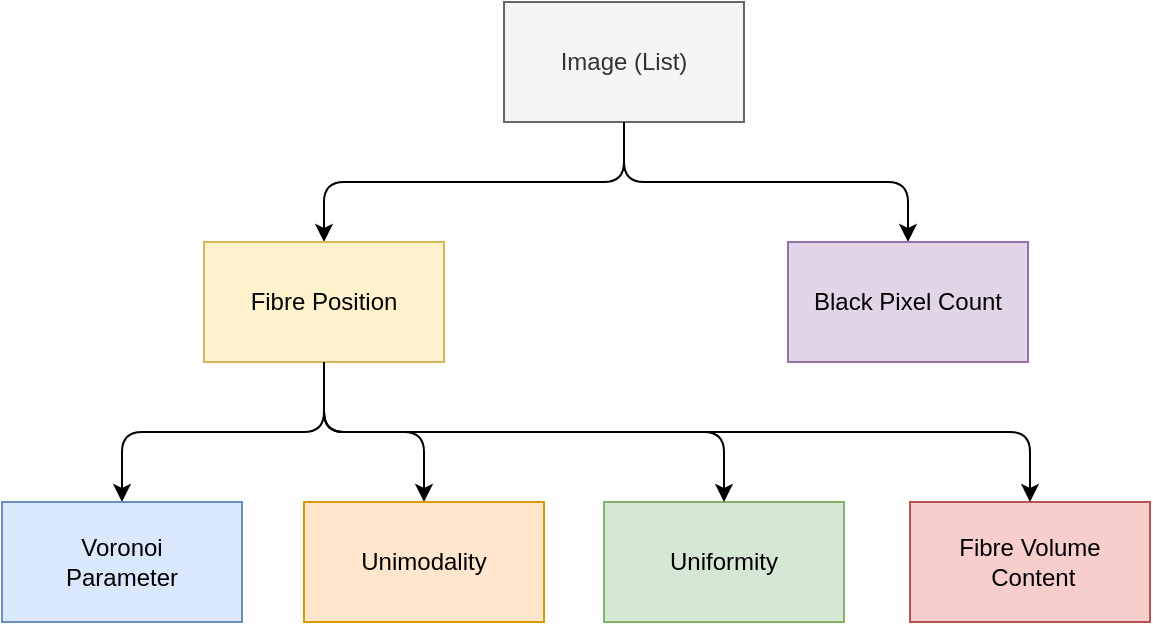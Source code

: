 <mxfile version="21.2.3" type="github">
  <diagram name="Seite-1" id="U_07PDY2P0k_AL4JeenL">
    <mxGraphModel dx="1411" dy="819" grid="1" gridSize="10" guides="1" tooltips="1" connect="1" arrows="1" fold="1" page="1" pageScale="1" pageWidth="1169" pageHeight="827" math="0" shadow="0">
      <root>
        <mxCell id="0" />
        <mxCell id="1" parent="0" />
        <mxCell id="ZiqRCmE5DK9N79qNXadF-23" value="" style="edgeStyle=elbowEdgeStyle;elbow=vertical;html=1;rounded=1;curved=0;sourcePerimeterSpacing=0;targetPerimeterSpacing=0;startSize=6;endSize=6;exitX=0.5;exitY=1;exitDx=0;exitDy=0;entryX=0.5;entryY=0;entryDx=0;entryDy=0;" edge="1" parent="1" source="ZiqRCmE5DK9N79qNXadF-24" target="ZiqRCmE5DK9N79qNXadF-25">
          <mxGeometry relative="1" as="geometry">
            <mxPoint x="420" y="230" as="sourcePoint" />
            <mxPoint x="350" y="280" as="targetPoint" />
          </mxGeometry>
        </mxCell>
        <mxCell id="ZiqRCmE5DK9N79qNXadF-24" value="Image (List)" style="rounded=0;whiteSpace=wrap;html=1;fillColor=#f5f5f5;fontColor=#333333;strokeColor=#666666;" vertex="1" parent="1">
          <mxGeometry x="380" y="150" width="120" height="60" as="geometry" />
        </mxCell>
        <mxCell id="ZiqRCmE5DK9N79qNXadF-25" value="Fibre Position" style="rounded=0;whiteSpace=wrap;html=1;fillColor=#fff2cc;strokeColor=#d6b656;" vertex="1" parent="1">
          <mxGeometry x="230" y="270" width="120" height="60" as="geometry" />
        </mxCell>
        <mxCell id="ZiqRCmE5DK9N79qNXadF-27" value="" style="edgeStyle=elbowEdgeStyle;elbow=vertical;html=1;rounded=1;curved=0;sourcePerimeterSpacing=0;targetPerimeterSpacing=0;startSize=6;endSize=6;entryX=0.5;entryY=0;entryDx=0;entryDy=0;exitX=0.5;exitY=1;exitDx=0;exitDy=0;" edge="1" parent="1" source="ZiqRCmE5DK9N79qNXadF-24" target="ZiqRCmE5DK9N79qNXadF-28">
          <mxGeometry relative="1" as="geometry">
            <mxPoint x="440" y="220" as="sourcePoint" />
            <mxPoint x="300" y="280" as="targetPoint" />
          </mxGeometry>
        </mxCell>
        <mxCell id="ZiqRCmE5DK9N79qNXadF-28" value="Black Pixel Count" style="rounded=0;whiteSpace=wrap;html=1;fillColor=#e1d5e7;strokeColor=#9673a6;" vertex="1" parent="1">
          <mxGeometry x="522" y="270" width="120" height="60" as="geometry" />
        </mxCell>
        <mxCell id="ZiqRCmE5DK9N79qNXadF-29" value="" style="edgeStyle=elbowEdgeStyle;elbow=vertical;html=1;rounded=1;curved=0;sourcePerimeterSpacing=0;targetPerimeterSpacing=0;startSize=6;endSize=6;exitX=0.5;exitY=1;exitDx=0;exitDy=0;entryX=0.5;entryY=0;entryDx=0;entryDy=0;" edge="1" parent="1" source="ZiqRCmE5DK9N79qNXadF-25" target="ZiqRCmE5DK9N79qNXadF-32">
          <mxGeometry relative="1" as="geometry">
            <mxPoint x="290" y="354" as="sourcePoint" />
            <mxPoint x="160" y="400" as="targetPoint" />
          </mxGeometry>
        </mxCell>
        <mxCell id="ZiqRCmE5DK9N79qNXadF-30" value="" style="edgeStyle=elbowEdgeStyle;elbow=vertical;html=1;rounded=1;curved=0;sourcePerimeterSpacing=0;targetPerimeterSpacing=0;startSize=6;endSize=6;entryX=0.5;entryY=0;entryDx=0;entryDy=0;" edge="1" parent="1" target="ZiqRCmE5DK9N79qNXadF-34">
          <mxGeometry relative="1" as="geometry">
            <mxPoint x="290" y="330" as="sourcePoint" />
            <mxPoint x="450" y="400" as="targetPoint" />
          </mxGeometry>
        </mxCell>
        <mxCell id="ZiqRCmE5DK9N79qNXadF-32" value="Voronoi&lt;br&gt;Parameter" style="rounded=0;whiteSpace=wrap;html=1;fillColor=#dae8fc;strokeColor=#6c8ebf;" vertex="1" parent="1">
          <mxGeometry x="129" y="400" width="120" height="60" as="geometry" />
        </mxCell>
        <mxCell id="ZiqRCmE5DK9N79qNXadF-33" value="Fibre Volume&lt;br&gt;&amp;nbsp;Content" style="rounded=0;whiteSpace=wrap;html=1;fillColor=#f8cecc;strokeColor=#b85450;" vertex="1" parent="1">
          <mxGeometry x="583" y="400" width="120" height="60" as="geometry" />
        </mxCell>
        <mxCell id="ZiqRCmE5DK9N79qNXadF-34" value="Unimodality" style="rounded=0;whiteSpace=wrap;html=1;fillColor=#ffe6cc;strokeColor=#d79b00;" vertex="1" parent="1">
          <mxGeometry x="280" y="400" width="120" height="60" as="geometry" />
        </mxCell>
        <mxCell id="ZiqRCmE5DK9N79qNXadF-35" value="Uniformity" style="rounded=0;whiteSpace=wrap;html=1;fillColor=#d5e8d4;strokeColor=#82b366;" vertex="1" parent="1">
          <mxGeometry x="430" y="400" width="120" height="60" as="geometry" />
        </mxCell>
        <mxCell id="ZiqRCmE5DK9N79qNXadF-36" value="" style="edgeStyle=elbowEdgeStyle;elbow=vertical;html=1;rounded=1;curved=0;sourcePerimeterSpacing=0;targetPerimeterSpacing=0;startSize=6;endSize=6;entryX=0.5;entryY=0;entryDx=0;entryDy=0;exitX=0.5;exitY=1;exitDx=0;exitDy=0;" edge="1" parent="1" source="ZiqRCmE5DK9N79qNXadF-25" target="ZiqRCmE5DK9N79qNXadF-35">
          <mxGeometry relative="1" as="geometry">
            <mxPoint x="300" y="340" as="sourcePoint" />
            <mxPoint x="460" y="410" as="targetPoint" />
          </mxGeometry>
        </mxCell>
        <mxCell id="ZiqRCmE5DK9N79qNXadF-37" value="" style="edgeStyle=elbowEdgeStyle;elbow=vertical;html=1;rounded=1;curved=0;sourcePerimeterSpacing=0;targetPerimeterSpacing=0;startSize=6;endSize=6;entryX=0.5;entryY=0;entryDx=0;entryDy=0;exitX=0.5;exitY=1;exitDx=0;exitDy=0;" edge="1" parent="1" source="ZiqRCmE5DK9N79qNXadF-25" target="ZiqRCmE5DK9N79qNXadF-33">
          <mxGeometry relative="1" as="geometry">
            <mxPoint x="280" y="340" as="sourcePoint" />
            <mxPoint x="595" y="410" as="targetPoint" />
          </mxGeometry>
        </mxCell>
      </root>
    </mxGraphModel>
  </diagram>
</mxfile>
